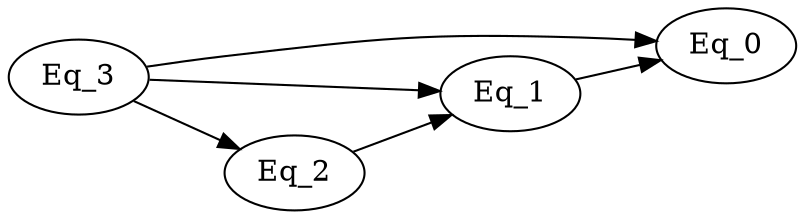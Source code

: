 digraph {
    rankdir = LR;
    Eq_0;
    Eq_1;
Eq_1 -> Eq_0;
    Eq_2;
Eq_2 -> Eq_1;
    Eq_3;
Eq_3 -> Eq_0;
Eq_3 -> Eq_1;
Eq_3 -> Eq_2;
}
